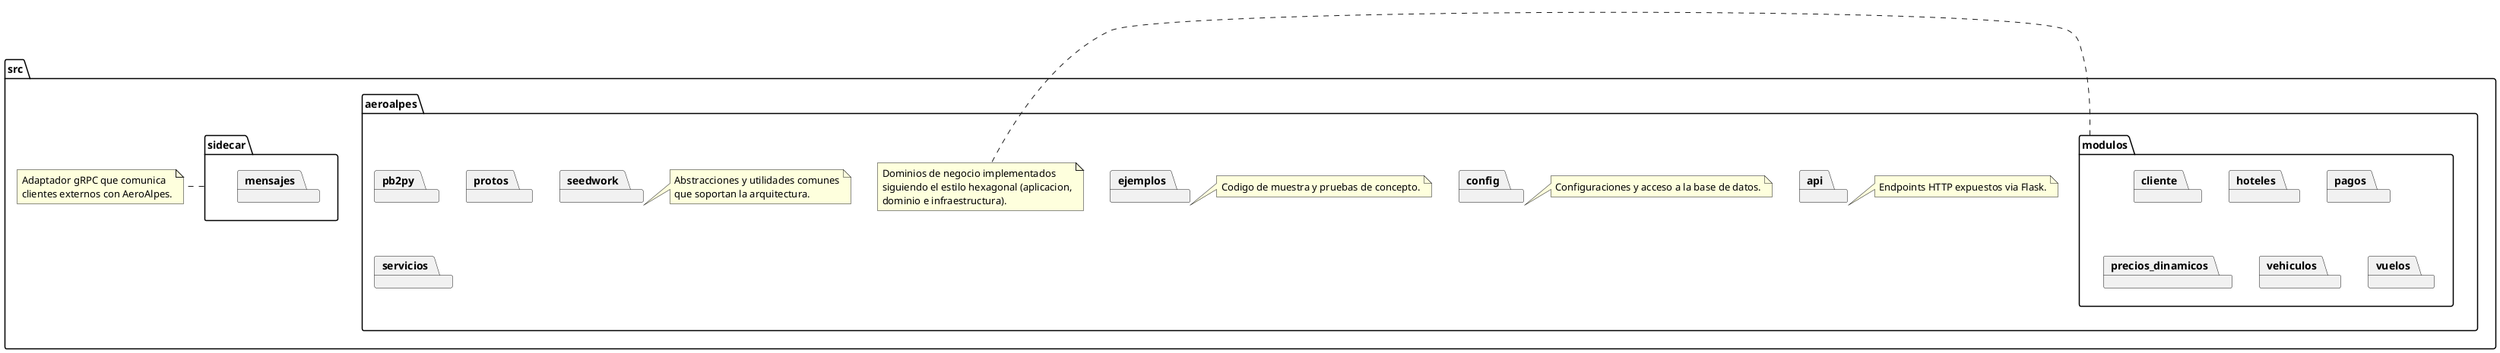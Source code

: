 @startuml
' Vista de paquetes basada en arquitectura hexagonal

package "src" {
    package "aeroalpes" {
        package "api" as api
        note right of api
            Endpoints HTTP expuestos via Flask.
        end note

        package "config" as config
        note right of config
            Configuraciones y acceso a la base de datos.
        end note

        package "ejemplos" as ejemplos
        note right of ejemplos
            Codigo de muestra y pruebas de concepto.
        end note

        package "modulos" as modulos {
            package "cliente"
            package "hoteles"
            package "pagos"
            package "precios_dinamicos"
            package "vehiculos"
            package "vuelos" as vuelos
        }
        note right of modulos
            Dominios de negocio implementados
            siguiendo el estilo hexagonal (aplicacion,
            dominio e infraestructura).
        end note

        package "seedwork" as seedwork
        note right of seedwork
            Abstracciones y utilidades comunes
            que soportan la arquitectura.
        end note
    }

    package "sidecar" as sidecar_pkg {
        package "aeroalpes" {
            package "pb2py"
            package "protos"
            package "servicios"
        }
        package "mensajes"
    }
    note right of sidecar_pkg
        Adaptador gRPC que comunica
        clientes externos con AeroAlpes.
    end note
}
@enduml
